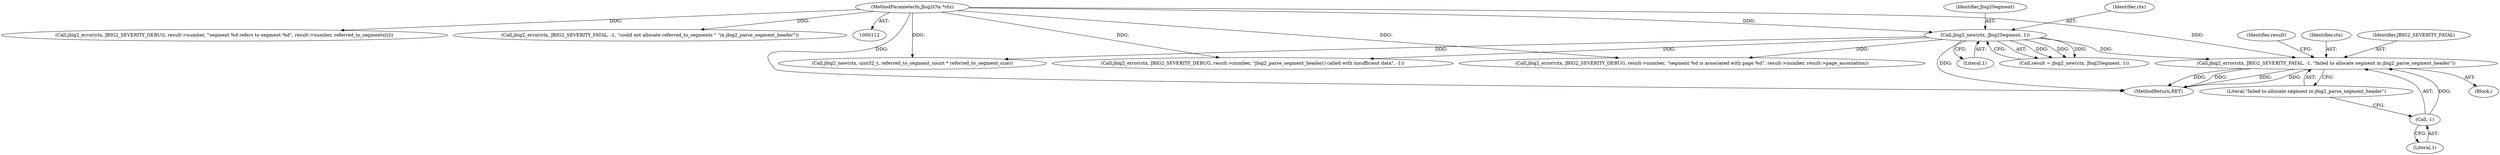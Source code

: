 digraph "0_ghostscript_e698d5c11d27212aa1098bc5b1673a3378563092_11@pointer" {
"1000143" [label="(Call,jbig2_error(ctx, JBIG2_SEVERITY_FATAL, -1, \"failed to allocate segment in jbig2_parse_segment_header\"))"];
"1000134" [label="(Call,jbig2_new(ctx, Jbig2Segment, 1))"];
"1000113" [label="(MethodParameterIn,Jbig2Ctx *ctx)"];
"1000146" [label="(Call,-1)"];
"1000150" [label="(Identifier,result)"];
"1000136" [label="(Identifier,Jbig2Segment)"];
"1000146" [label="(Call,-1)"];
"1000385" [label="(Call,jbig2_error(ctx, JBIG2_SEVERITY_DEBUG, result->number, \"segment %d is associated with page %d\", result->number, result->page_association))"];
"1000144" [label="(Identifier,ctx)"];
"1000137" [label="(Literal,1)"];
"1000142" [label="(Block,)"];
"1000145" [label="(Identifier,JBIG2_SEVERITY_FATAL)"];
"1000143" [label="(Call,jbig2_error(ctx, JBIG2_SEVERITY_FATAL, -1, \"failed to allocate segment in jbig2_parse_segment_header\"))"];
"1000134" [label="(Call,jbig2_new(ctx, Jbig2Segment, 1))"];
"1000113" [label="(MethodParameterIn,Jbig2Ctx *ctx)"];
"1000132" [label="(Call,result = jbig2_new(ctx, Jbig2Segment, 1))"];
"1000255" [label="(Call,jbig2_error(ctx, JBIG2_SEVERITY_DEBUG, result->number, \"jbig2_parse_segment_header() called with insufficient data\", -1))"];
"1000419" [label="(MethodReturn,RET)"];
"1000147" [label="(Literal,1)"];
"1000277" [label="(Call,jbig2_new(ctx, uint32_t, referred_to_segment_count * referred_to_segment_size))"];
"1000148" [label="(Literal,\"failed to allocate segment in jbig2_parse_segment_header\")"];
"1000135" [label="(Identifier,ctx)"];
"1000332" [label="(Call,jbig2_error(ctx, JBIG2_SEVERITY_DEBUG, result->number, \"segment %d refers to segment %d\", result->number, referred_to_segments[i]))"];
"1000288" [label="(Call,jbig2_error(ctx, JBIG2_SEVERITY_FATAL, -1, \"could not allocate referred_to_segments \" \"in jbig2_parse_segment_header\"))"];
"1000143" -> "1000142"  [label="AST: "];
"1000143" -> "1000148"  [label="CFG: "];
"1000144" -> "1000143"  [label="AST: "];
"1000145" -> "1000143"  [label="AST: "];
"1000146" -> "1000143"  [label="AST: "];
"1000148" -> "1000143"  [label="AST: "];
"1000150" -> "1000143"  [label="CFG: "];
"1000143" -> "1000419"  [label="DDG: "];
"1000143" -> "1000419"  [label="DDG: "];
"1000143" -> "1000419"  [label="DDG: "];
"1000143" -> "1000419"  [label="DDG: "];
"1000134" -> "1000143"  [label="DDG: "];
"1000113" -> "1000143"  [label="DDG: "];
"1000146" -> "1000143"  [label="DDG: "];
"1000134" -> "1000132"  [label="AST: "];
"1000134" -> "1000137"  [label="CFG: "];
"1000135" -> "1000134"  [label="AST: "];
"1000136" -> "1000134"  [label="AST: "];
"1000137" -> "1000134"  [label="AST: "];
"1000132" -> "1000134"  [label="CFG: "];
"1000134" -> "1000419"  [label="DDG: "];
"1000134" -> "1000132"  [label="DDG: "];
"1000134" -> "1000132"  [label="DDG: "];
"1000134" -> "1000132"  [label="DDG: "];
"1000113" -> "1000134"  [label="DDG: "];
"1000134" -> "1000255"  [label="DDG: "];
"1000134" -> "1000277"  [label="DDG: "];
"1000134" -> "1000385"  [label="DDG: "];
"1000113" -> "1000112"  [label="AST: "];
"1000113" -> "1000419"  [label="DDG: "];
"1000113" -> "1000255"  [label="DDG: "];
"1000113" -> "1000277"  [label="DDG: "];
"1000113" -> "1000288"  [label="DDG: "];
"1000113" -> "1000332"  [label="DDG: "];
"1000113" -> "1000385"  [label="DDG: "];
"1000146" -> "1000147"  [label="CFG: "];
"1000147" -> "1000146"  [label="AST: "];
"1000148" -> "1000146"  [label="CFG: "];
}
